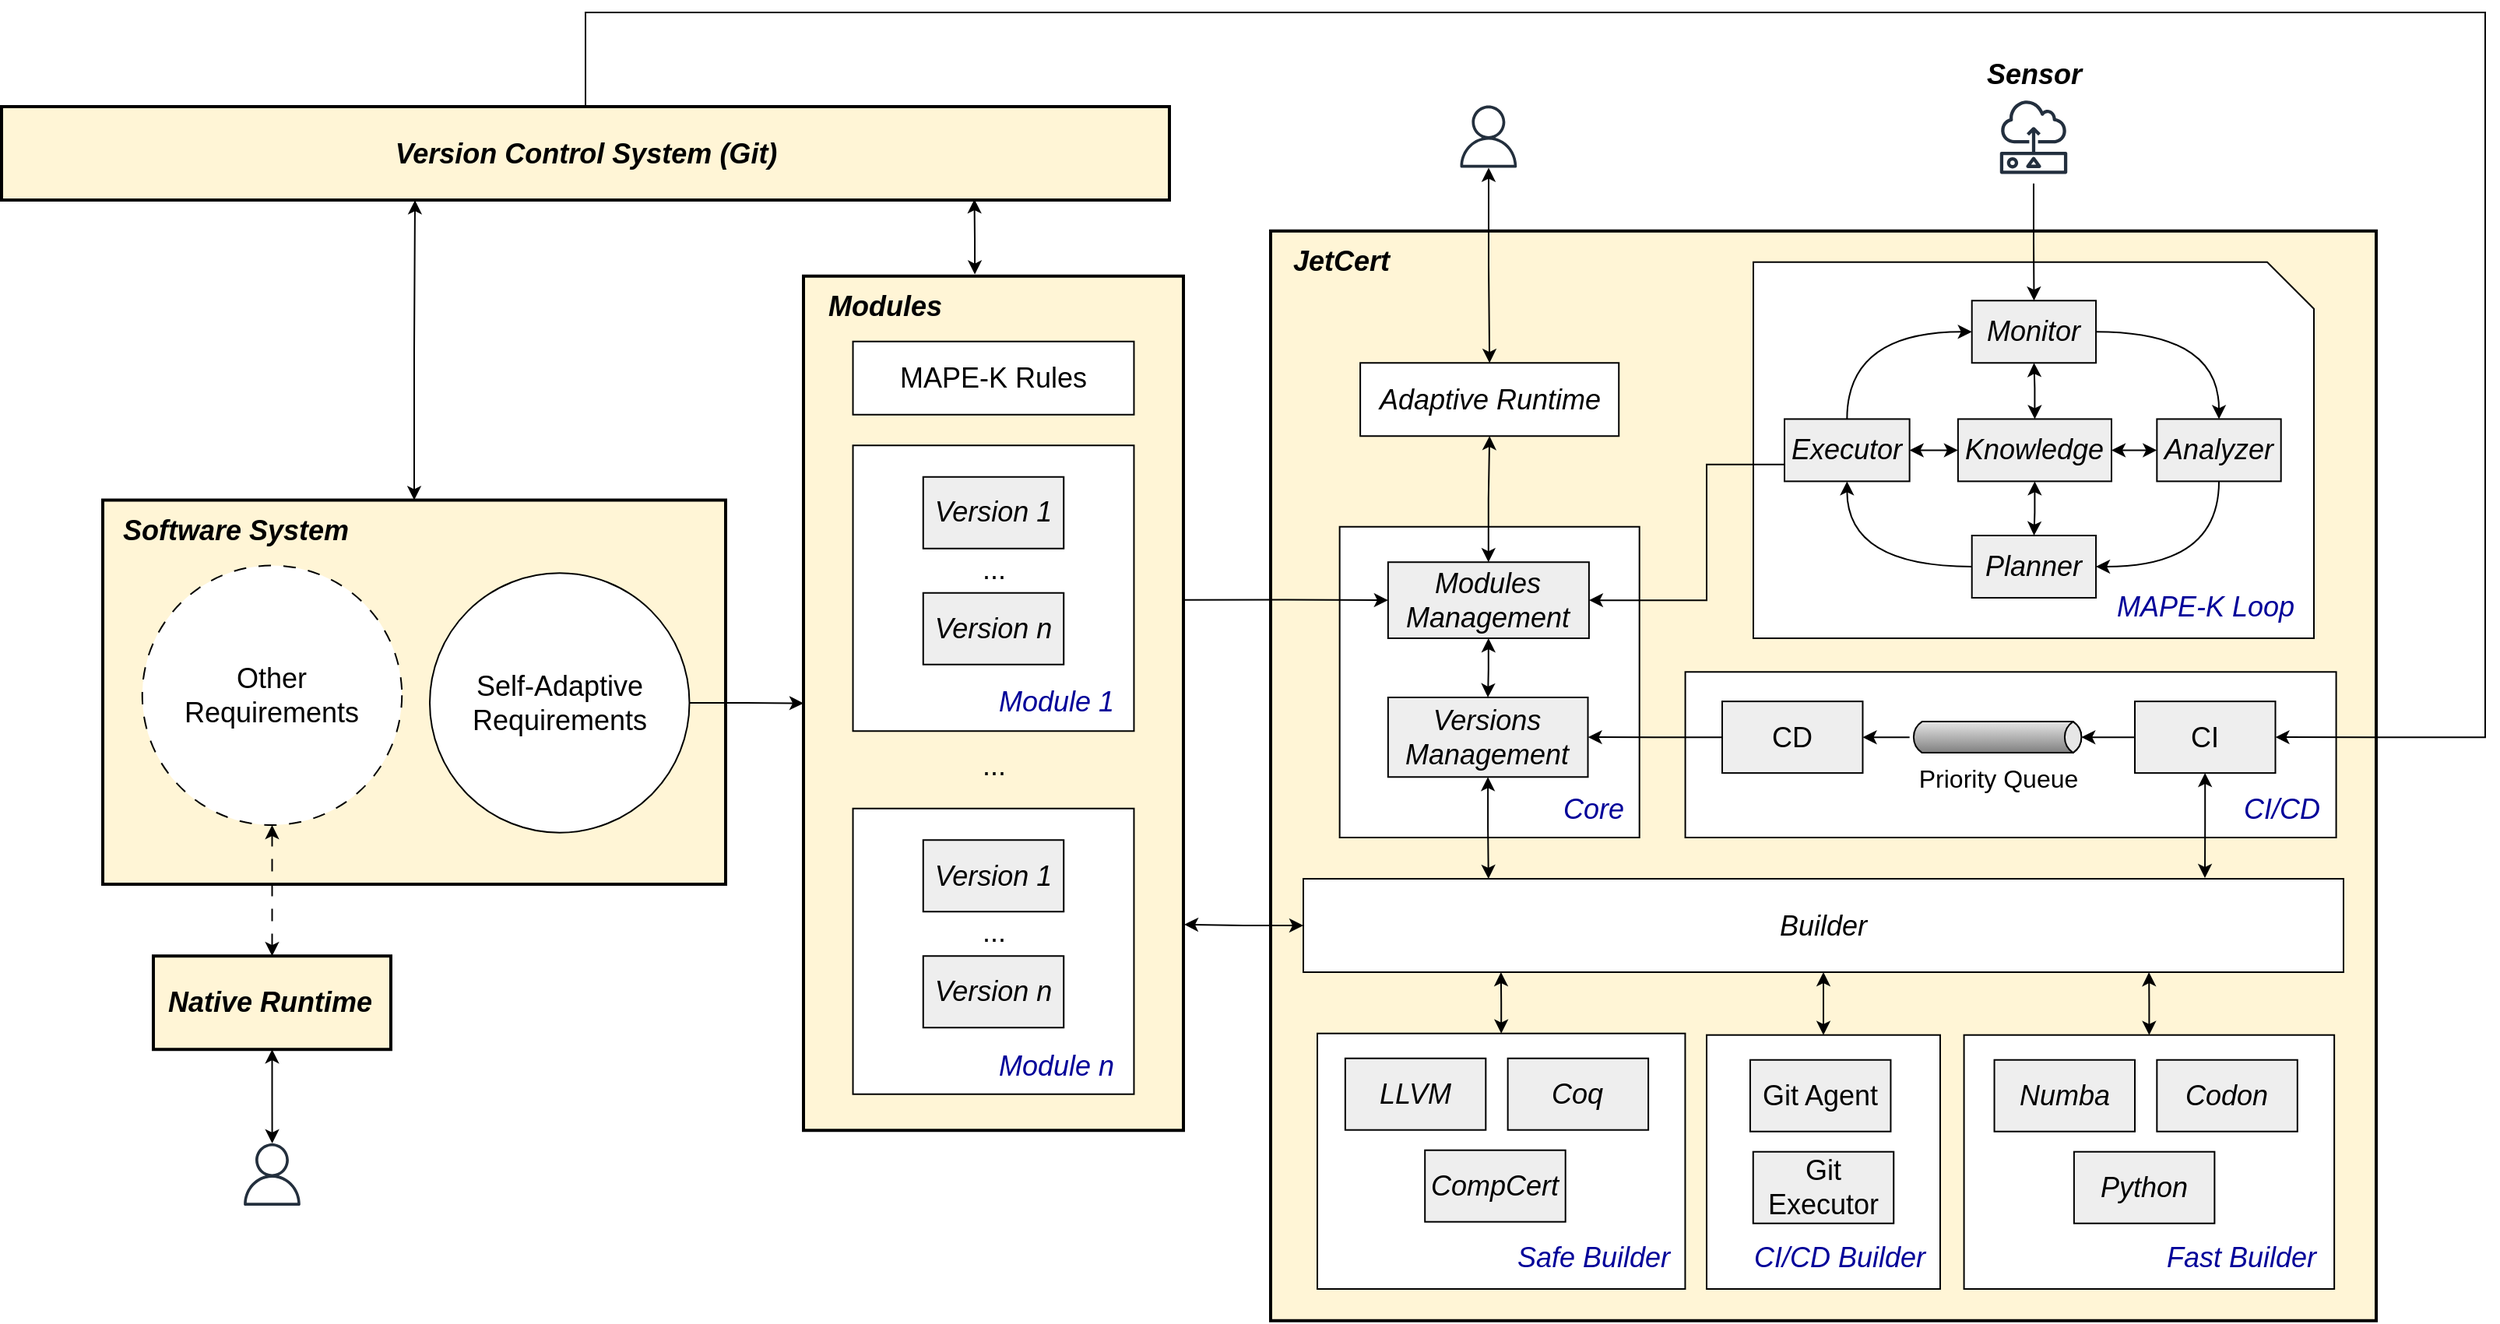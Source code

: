 <mxfile version="26.1.1">
  <diagram name="Page-1" id="ZFVRr7OpjtKKJH29cP2N">
    <mxGraphModel dx="2649" dy="2070" grid="1" gridSize="10" guides="1" tooltips="1" connect="1" arrows="1" fold="1" page="1" pageScale="1" pageWidth="850" pageHeight="1100" math="0" shadow="0">
      <root>
        <mxCell id="0" />
        <mxCell id="1" parent="0" />
        <mxCell id="7SUzxIseQcVDFoDJgZ21-4" value="" style="rounded=0;whiteSpace=wrap;html=1;strokeWidth=2;fillColor=#fff5d6;strokeColor=#000000;" parent="1" vertex="1">
          <mxGeometry x="-360" y="93.25" width="400" height="246.75" as="geometry" />
        </mxCell>
        <mxCell id="7SUzxIseQcVDFoDJgZ21-5" value="&lt;font style=&quot;font-size: 18px;&quot;&gt;&lt;b style=&quot;&quot;&gt;&lt;i style=&quot;&quot;&gt;Software System&lt;/i&gt;&lt;/b&gt;&lt;/font&gt;" style="text;html=1;align=center;verticalAlign=middle;resizable=0;points=[];autosize=1;strokeColor=none;fillColor=none;" parent="1" vertex="1">
          <mxGeometry x="-360" y="93.25" width="170" height="40" as="geometry" />
        </mxCell>
        <mxCell id="7SUzxIseQcVDFoDJgZ21-7" value="&lt;font style=&quot;font-size: 18px;&quot;&gt;Other&lt;/font&gt;&lt;div&gt;&lt;font style=&quot;font-size: 18px;&quot;&gt;Requirements&lt;/font&gt;&lt;/div&gt;" style="ellipse;whiteSpace=wrap;html=1;aspect=fixed;dashed=1;dashPattern=8 8;" parent="1" vertex="1">
          <mxGeometry x="-334.63" y="135.25" width="166.75" height="166.75" as="geometry" />
        </mxCell>
        <mxCell id="7SUzxIseQcVDFoDJgZ21-49" value="" style="rounded=0;whiteSpace=wrap;html=1;fillColor=#FFF5D6;strokeWidth=2;" parent="1" vertex="1">
          <mxGeometry x="390" y="-79.62" width="710" height="700" as="geometry" />
        </mxCell>
        <mxCell id="7SUzxIseQcVDFoDJgZ21-59" value="&lt;font style=&quot;font-size: 18px;&quot;&gt;&lt;b style=&quot;&quot;&gt;&lt;i style=&quot;&quot;&gt;JetCert&lt;/i&gt;&lt;/b&gt;&lt;/font&gt;" style="text;html=1;align=center;verticalAlign=middle;resizable=0;points=[];autosize=1;strokeColor=none;fillColor=none;" parent="1" vertex="1">
          <mxGeometry x="390" y="-79.62" width="90" height="40" as="geometry" />
        </mxCell>
        <mxCell id="7SUzxIseQcVDFoDJgZ21-210" value="&lt;font style=&quot;font-size: 18px;&quot;&gt;&lt;b style=&quot;&quot;&gt;&lt;i style=&quot;&quot;&gt;Sensor&lt;/i&gt;&lt;/b&gt;&lt;/font&gt;" style="text;html=1;align=center;verticalAlign=middle;resizable=0;points=[];autosize=1;strokeColor=none;fillColor=none;" parent="1" vertex="1">
          <mxGeometry x="840.0" y="-200" width="80" height="40" as="geometry" />
        </mxCell>
        <mxCell id="7SUzxIseQcVDFoDJgZ21-226" value="" style="rounded=0;whiteSpace=wrap;html=1;" parent="1" vertex="1">
          <mxGeometry x="434.33" y="110.38" width="192.52" height="199.62" as="geometry" />
        </mxCell>
        <mxCell id="7SUzxIseQcVDFoDJgZ21-233" value="&lt;font color=&quot;#000099&quot; style=&quot;font-size: 18px;&quot;&gt;&lt;i style=&quot;&quot;&gt;Core&lt;/i&gt;&lt;/font&gt;" style="text;html=1;align=center;verticalAlign=middle;resizable=0;points=[];autosize=1;strokeColor=none;fillColor=none;" parent="1" vertex="1">
          <mxGeometry x="566.85" y="271.62" width="60" height="40" as="geometry" />
        </mxCell>
        <mxCell id="7SUzxIseQcVDFoDJgZ21-266" value="" style="sketch=0;outlineConnect=0;fontColor=#232F3E;gradientColor=none;fillColor=#232F3D;strokeColor=none;dashed=0;verticalLabelPosition=bottom;verticalAlign=top;align=center;html=1;fontSize=12;fontStyle=0;aspect=fixed;pointerEvents=1;shape=mxgraph.aws4.user;" parent="1" vertex="1">
          <mxGeometry x="-271.26" y="506.48" width="40" height="40" as="geometry" />
        </mxCell>
        <mxCell id="cuHnVKyGFErMfmH1ZCD5-683" style="edgeStyle=orthogonalEdgeStyle;rounded=0;orthogonalLoop=1;jettySize=auto;html=1;entryX=0;entryY=0.5;entryDx=0;entryDy=0;" parent="1" source="nUs16ag-8KY5u_Jwet5G-1" target="nUs16ag-8KY5u_Jwet5G-22" edge="1">
          <mxGeometry relative="1" as="geometry" />
        </mxCell>
        <mxCell id="nUs16ag-8KY5u_Jwet5G-1" value="&lt;font style=&quot;font-size: 18px;&quot;&gt;Self-Adaptive Requirements&lt;/font&gt;" style="ellipse;whiteSpace=wrap;html=1;aspect=fixed;" parent="1" vertex="1">
          <mxGeometry x="-150" y="140.13" width="166.75" height="166.75" as="geometry" />
        </mxCell>
        <mxCell id="cuHnVKyGFErMfmH1ZCD5-678" style="edgeStyle=orthogonalEdgeStyle;rounded=0;orthogonalLoop=1;jettySize=auto;html=1;entryX=0;entryY=0.5;entryDx=0;entryDy=0;startArrow=none;startFill=0;exitX=1.001;exitY=0.379;exitDx=0;exitDy=0;exitPerimeter=0;" parent="1" source="nUs16ag-8KY5u_Jwet5G-22" target="48fDKb3yu4CFOlkJPKU8-87" edge="1">
          <mxGeometry relative="1" as="geometry">
            <mxPoint x="334" y="166" as="sourcePoint" />
          </mxGeometry>
        </mxCell>
        <mxCell id="nUs16ag-8KY5u_Jwet5G-22" value="" style="rounded=0;whiteSpace=wrap;html=1;fillColor=#FFF5D6;strokeWidth=2;" parent="1" vertex="1">
          <mxGeometry x="90" y="-50.63" width="244" height="548.75" as="geometry" />
        </mxCell>
        <mxCell id="nUs16ag-8KY5u_Jwet5G-24" value="&lt;font style=&quot;font-size: 18px;&quot;&gt;&lt;b style=&quot;&quot;&gt;&lt;i style=&quot;&quot;&gt;Modules&lt;/i&gt;&lt;/b&gt;&lt;/font&gt;" style="text;html=1;align=center;verticalAlign=middle;resizable=0;points=[];autosize=1;strokeColor=none;fillColor=none;" parent="1" vertex="1">
          <mxGeometry x="92" y="-50.63" width="100" height="40" as="geometry" />
        </mxCell>
        <mxCell id="nUs16ag-8KY5u_Jwet5G-85" value="" style="edgeStyle=orthogonalEdgeStyle;rounded=0;orthogonalLoop=1;jettySize=auto;html=1;endArrow=classic;endFill=1;startArrow=classic;startFill=1;dashed=1;dashPattern=8 8;" parent="1" source="nUs16ag-8KY5u_Jwet5G-82" target="7SUzxIseQcVDFoDJgZ21-7" edge="1">
          <mxGeometry relative="1" as="geometry" />
        </mxCell>
        <mxCell id="cuHnVKyGFErMfmH1ZCD5-583" value="" style="edgeStyle=orthogonalEdgeStyle;rounded=0;orthogonalLoop=1;jettySize=auto;html=1;startArrow=classic;startFill=1;" parent="1" source="nUs16ag-8KY5u_Jwet5G-82" target="7SUzxIseQcVDFoDJgZ21-266" edge="1">
          <mxGeometry relative="1" as="geometry" />
        </mxCell>
        <mxCell id="nUs16ag-8KY5u_Jwet5G-82" value="" style="rounded=0;whiteSpace=wrap;html=1;fillColor=#FFF5D6;strokeWidth=2;" parent="1" vertex="1">
          <mxGeometry x="-327.51" y="386.12" width="152.5" height="60" as="geometry" />
        </mxCell>
        <mxCell id="nUs16ag-8KY5u_Jwet5G-83" value="&lt;font style=&quot;font-size: 18px;&quot;&gt;&lt;b style=&quot;&quot;&gt;&lt;i style=&quot;&quot;&gt;Native Runtime&lt;/i&gt;&lt;/b&gt;&lt;/font&gt;" style="text;html=1;align=center;verticalAlign=middle;resizable=0;points=[];autosize=1;strokeColor=none;fillColor=none;" parent="1" vertex="1">
          <mxGeometry x="-327.51" y="396.12" width="150" height="40" as="geometry" />
        </mxCell>
        <mxCell id="nUs16ag-8KY5u_Jwet5G-103" value="&lt;font style=&quot;font-size: 18px;&quot;&gt;...&lt;/font&gt;" style="text;html=1;align=center;verticalAlign=middle;resizable=0;points=[];autosize=1;strokeColor=none;fillColor=none;fontSize=20;" parent="1" vertex="1">
          <mxGeometry x="192" y="243.37" width="40" height="40" as="geometry" />
        </mxCell>
        <mxCell id="nUs16ag-8KY5u_Jwet5G-108" value="" style="shape=card;whiteSpace=wrap;html=1;direction=south;" parent="1" vertex="1">
          <mxGeometry x="700" y="-59.62" width="360" height="241.62" as="geometry" />
        </mxCell>
        <mxCell id="nUs16ag-8KY5u_Jwet5G-109" value="&lt;font color=&quot;#000099&quot; style=&quot;font-size: 18px;&quot;&gt;&lt;i style=&quot;&quot;&gt;MAPE-K Loop&lt;/i&gt;&lt;/font&gt;" style="text;html=1;align=center;verticalAlign=middle;resizable=0;points=[];autosize=1;strokeColor=none;fillColor=none;" parent="1" vertex="1">
          <mxGeometry x="920" y="142" width="140" height="40" as="geometry" />
        </mxCell>
        <mxCell id="48fDKb3yu4CFOlkJPKU8-24" value="&lt;font style=&quot;font-size: 18px;&quot;&gt;MAPE-K Rules&lt;/font&gt;" style="rounded=0;whiteSpace=wrap;html=1;" parent="1" vertex="1">
          <mxGeometry x="121.77" y="-8.63" width="180.46" height="47" as="geometry" />
        </mxCell>
        <mxCell id="48fDKb3yu4CFOlkJPKU8-70" value="&lt;i&gt;&lt;font style=&quot;font-size: 18px;&quot;&gt;Adaptive Runtime&lt;/font&gt;&lt;/i&gt;" style="rounded=0;whiteSpace=wrap;html=1;" parent="1" vertex="1">
          <mxGeometry x="447.56" y="5.12" width="166.06" height="47" as="geometry" />
        </mxCell>
        <mxCell id="cuHnVKyGFErMfmH1ZCD5-595" style="edgeStyle=orthogonalEdgeStyle;rounded=0;orthogonalLoop=1;jettySize=auto;html=1;entryX=0.5;entryY=1;entryDx=0;entryDy=0;startArrow=classic;startFill=1;" parent="1" source="48fDKb3yu4CFOlkJPKU8-87" target="48fDKb3yu4CFOlkJPKU8-70" edge="1">
          <mxGeometry relative="1" as="geometry" />
        </mxCell>
        <mxCell id="cuHnVKyGFErMfmH1ZCD5-670" value="" style="edgeStyle=orthogonalEdgeStyle;rounded=0;orthogonalLoop=1;jettySize=auto;html=1;startArrow=classic;startFill=1;" parent="1" source="48fDKb3yu4CFOlkJPKU8-87" target="nEDIb4lxfnoJY1dVXAPu-24" edge="1">
          <mxGeometry relative="1" as="geometry" />
        </mxCell>
        <mxCell id="48fDKb3yu4CFOlkJPKU8-87" value="&lt;div&gt;&lt;i&gt;&lt;font style=&quot;font-size: 18px;&quot;&gt;Modules&lt;/font&gt;&lt;/i&gt;&lt;/div&gt;&lt;div&gt;&lt;i&gt;&lt;font style=&quot;font-size: 18px;&quot;&gt;Management&lt;/font&gt;&lt;/i&gt;&lt;/div&gt;" style="html=1;dropTarget=0;whiteSpace=wrap;fillColor=#EEEEEE;" parent="1" vertex="1">
          <mxGeometry x="465.43" y="133.12" width="129.02" height="48.88" as="geometry" />
        </mxCell>
        <mxCell id="48fDKb3yu4CFOlkJPKU8-105" value="" style="rounded=0;whiteSpace=wrap;html=1;" parent="1" vertex="1">
          <mxGeometry x="420" y="435.86" width="236.22" height="164.14" as="geometry" />
        </mxCell>
        <mxCell id="48fDKb3yu4CFOlkJPKU8-106" value="&lt;font color=&quot;#000099&quot; style=&quot;font-size: 18px;&quot;&gt;&lt;i style=&quot;&quot;&gt;Safe Builder&lt;/i&gt;&lt;/font&gt;" style="text;html=1;align=center;verticalAlign=middle;resizable=0;points=[];autosize=1;strokeColor=none;fillColor=none;" parent="1" vertex="1">
          <mxGeometry x="536.85" y="560.0" width="120" height="40" as="geometry" />
        </mxCell>
        <mxCell id="48fDKb3yu4CFOlkJPKU8-107" value="&lt;i&gt;&lt;font style=&quot;font-size: 18px;&quot;&gt;LLVM&lt;/font&gt;&lt;/i&gt;" style="html=1;dropTarget=0;whiteSpace=wrap;fillColor=#EEEEEE;" parent="1" vertex="1">
          <mxGeometry x="437.92" y="451.86" width="90.24" height="46" as="geometry" />
        </mxCell>
        <mxCell id="48fDKb3yu4CFOlkJPKU8-108" value="&lt;i&gt;&lt;font style=&quot;font-size: 18px;&quot;&gt;Coq&lt;/font&gt;&lt;/i&gt;" style="html=1;dropTarget=0;whiteSpace=wrap;fillColor=#EEEEEE;" parent="1" vertex="1">
          <mxGeometry x="542.32" y="451.86" width="90.24" height="46" as="geometry" />
        </mxCell>
        <mxCell id="48fDKb3yu4CFOlkJPKU8-109" value="&lt;i style=&quot;&quot;&gt;&lt;font style=&quot;font-size: 18px;&quot;&gt;CompCert&lt;/font&gt;&lt;/i&gt;" style="html=1;dropTarget=0;whiteSpace=wrap;fillColor=#EEEEEE;" parent="1" vertex="1">
          <mxGeometry x="489.1" y="510.86" width="90.24" height="46" as="geometry" />
        </mxCell>
        <mxCell id="nEDIb4lxfnoJY1dVXAPu-5" value="" style="rounded=0;whiteSpace=wrap;html=1;" parent="1" vertex="1">
          <mxGeometry x="121.77" y="291.37" width="180.46" height="183.5" as="geometry" />
        </mxCell>
        <mxCell id="nEDIb4lxfnoJY1dVXAPu-6" value="&lt;i style=&quot;&quot;&gt;&lt;font style=&quot;font-size: 18px;&quot;&gt;Version 1&lt;/font&gt;&lt;/i&gt;" style="html=1;dropTarget=0;whiteSpace=wrap;fillColor=#EEEEEE;" parent="1" vertex="1">
          <mxGeometry x="166.88" y="311.62" width="90.24" height="46" as="geometry" />
        </mxCell>
        <mxCell id="nEDIb4lxfnoJY1dVXAPu-7" value="&lt;i&gt;&lt;font style=&quot;font-size: 18px;&quot;&gt;Version n&lt;/font&gt;&lt;/i&gt;" style="html=1;dropTarget=0;whiteSpace=wrap;fillColor=#EEEEEE;" parent="1" vertex="1">
          <mxGeometry x="166.88" y="386.12" width="90.24" height="46" as="geometry" />
        </mxCell>
        <mxCell id="nEDIb4lxfnoJY1dVXAPu-8" value="&lt;font color=&quot;#000099&quot; style=&quot;font-size: 18px;&quot;&gt;&lt;i style=&quot;&quot;&gt;Module n&lt;/i&gt;&lt;/font&gt;" style="text;html=1;align=center;verticalAlign=middle;resizable=0;points=[];autosize=1;strokeColor=none;fillColor=none;" parent="1" vertex="1">
          <mxGeometry x="202.23" y="436.62" width="100" height="40" as="geometry" />
        </mxCell>
        <mxCell id="nEDIb4lxfnoJY1dVXAPu-9" value="&lt;font style=&quot;font-size: 18px;&quot;&gt;...&lt;/font&gt;" style="text;html=1;align=center;verticalAlign=middle;resizable=0;points=[];autosize=1;strokeColor=none;fillColor=none;fontSize=12;" parent="1" vertex="1">
          <mxGeometry x="192" y="351.12" width="40" height="40" as="geometry" />
        </mxCell>
        <mxCell id="uYgIdLtesfDMeBB8Bdk7-46" value="" style="edgeStyle=orthogonalEdgeStyle;rounded=0;orthogonalLoop=1;jettySize=auto;html=1;" parent="1" source="nEDIb4lxfnoJY1dVXAPu-12" target="uYgIdLtesfDMeBB8Bdk7-38" edge="1">
          <mxGeometry relative="1" as="geometry" />
        </mxCell>
        <mxCell id="nEDIb4lxfnoJY1dVXAPu-12" value="" style="sketch=0;outlineConnect=0;fontColor=#232F3E;gradientColor=none;strokeColor=#232F3E;fillColor=#ffffff;dashed=0;verticalLabelPosition=bottom;verticalAlign=top;align=center;html=1;fontSize=12;fontStyle=0;aspect=fixed;shape=mxgraph.aws4.resourceIcon;resIcon=mxgraph.aws4.sensor;" parent="1" vertex="1">
          <mxGeometry x="850.0" y="-170.25" width="60" height="60" as="geometry" />
        </mxCell>
        <mxCell id="nEDIb4lxfnoJY1dVXAPu-17" value="" style="rounded=0;whiteSpace=wrap;html=1;" parent="1" vertex="1">
          <mxGeometry x="835.29" y="436.86" width="237.78" height="163.14" as="geometry" />
        </mxCell>
        <mxCell id="nEDIb4lxfnoJY1dVXAPu-18" value="&lt;font color=&quot;#000099&quot; style=&quot;font-size: 18px;&quot;&gt;&lt;i style=&quot;&quot;&gt;Fast Builder&lt;/i&gt;&lt;/font&gt;" style="text;html=1;align=center;verticalAlign=middle;resizable=0;points=[];autosize=1;strokeColor=none;fillColor=none;" parent="1" vertex="1">
          <mxGeometry x="953.07" y="560.0" width="120" height="40" as="geometry" />
        </mxCell>
        <mxCell id="nEDIb4lxfnoJY1dVXAPu-19" value="&lt;i&gt;&lt;font style=&quot;font-size: 18px;&quot;&gt;Numba&lt;/font&gt;&lt;/i&gt;" style="html=1;dropTarget=0;whiteSpace=wrap;fillColor=#EEEEEE;" parent="1" vertex="1">
          <mxGeometry x="854.77" y="452.86" width="90.24" height="46" as="geometry" />
        </mxCell>
        <mxCell id="nEDIb4lxfnoJY1dVXAPu-20" value="&lt;i&gt;&lt;font style=&quot;font-size: 18px;&quot;&gt;Codon&lt;/font&gt;&lt;/i&gt;" style="html=1;dropTarget=0;whiteSpace=wrap;fillColor=#EEEEEE;" parent="1" vertex="1">
          <mxGeometry x="959.17" y="452.86" width="90.24" height="46" as="geometry" />
        </mxCell>
        <mxCell id="nEDIb4lxfnoJY1dVXAPu-21" value="&lt;i style=&quot;&quot;&gt;&lt;font style=&quot;font-size: 18px;&quot;&gt;Python&lt;/font&gt;&lt;/i&gt;" style="html=1;dropTarget=0;whiteSpace=wrap;fillColor=#EEEEEE;" parent="1" vertex="1">
          <mxGeometry x="905.95" y="511.86" width="90.24" height="46" as="geometry" />
        </mxCell>
        <mxCell id="nEDIb4lxfnoJY1dVXAPu-24" value="&lt;i&gt;&lt;font style=&quot;font-size: 18px;&quot;&gt;Versions Management&lt;/font&gt;&lt;/i&gt;" style="html=1;dropTarget=0;whiteSpace=wrap;fillColor=#EEEEEE;" parent="1" vertex="1">
          <mxGeometry x="465.43" y="220" width="128.33" height="51.13" as="geometry" />
        </mxCell>
        <mxCell id="nEDIb4lxfnoJY1dVXAPu-30" value="" style="rounded=0;whiteSpace=wrap;html=1;fillColor=#FFF5D6;strokeWidth=2;" parent="1" vertex="1">
          <mxGeometry x="-425" y="-159.5" width="750" height="60" as="geometry" />
        </mxCell>
        <mxCell id="nEDIb4lxfnoJY1dVXAPu-31" value="&lt;font style=&quot;font-size: 18px;&quot;&gt;&lt;b style=&quot;&quot;&gt;&lt;i style=&quot;&quot;&gt;Version Control System (Git)&lt;/i&gt;&lt;/b&gt;&lt;/font&gt;" style="text;html=1;align=center;verticalAlign=middle;resizable=0;points=[];autosize=1;strokeColor=none;fillColor=none;" parent="1" vertex="1">
          <mxGeometry x="-185" y="-149.5" width="270" height="40" as="geometry" />
        </mxCell>
        <mxCell id="nEDIb4lxfnoJY1dVXAPu-48" value="" style="rounded=0;whiteSpace=wrap;html=1;" parent="1" vertex="1">
          <mxGeometry x="656.29" y="203.63" width="418" height="106.37" as="geometry" />
        </mxCell>
        <mxCell id="nEDIb4lxfnoJY1dVXAPu-49" value="&lt;font color=&quot;#000099&quot; style=&quot;font-size: 18px;&quot;&gt;&lt;i style=&quot;&quot;&gt;CI/CD&lt;/i&gt;&lt;/font&gt;" style="text;html=1;align=center;verticalAlign=middle;resizable=0;points=[];autosize=1;strokeColor=none;fillColor=none;" parent="1" vertex="1">
          <mxGeometry x="1004.29" y="271.62" width="70" height="40" as="geometry" />
        </mxCell>
        <mxCell id="cuHnVKyGFErMfmH1ZCD5-619" value="" style="edgeStyle=orthogonalEdgeStyle;rounded=0;orthogonalLoop=1;jettySize=auto;html=1;entryX=1;entryY=0.5;entryDx=-2.7;entryDy=0;entryPerimeter=0;" parent="1" source="nEDIb4lxfnoJY1dVXAPu-50" target="cuHnVKyGFErMfmH1ZCD5-159" edge="1">
          <mxGeometry relative="1" as="geometry" />
        </mxCell>
        <mxCell id="rddKqeAZhJWC41xzo29c-6" style="edgeStyle=orthogonalEdgeStyle;rounded=0;orthogonalLoop=1;jettySize=auto;html=1;entryX=0.5;entryY=0;entryDx=0;entryDy=0;exitX=1;exitY=0.5;exitDx=0;exitDy=0;startArrow=classic;startFill=1;endArrow=none;endFill=0;" parent="1" source="nEDIb4lxfnoJY1dVXAPu-50" target="nEDIb4lxfnoJY1dVXAPu-30" edge="1">
          <mxGeometry relative="1" as="geometry">
            <Array as="points">
              <mxPoint x="1170" y="246" />
              <mxPoint x="1170" y="-220" />
              <mxPoint x="-50" y="-220" />
            </Array>
          </mxGeometry>
        </mxCell>
        <mxCell id="nEDIb4lxfnoJY1dVXAPu-50" value="&lt;font style=&quot;font-size: 18px;&quot;&gt;CI&lt;/font&gt;" style="html=1;dropTarget=0;whiteSpace=wrap;fillColor=#EEEEEE;" parent="1" vertex="1">
          <mxGeometry x="945.01" y="222.56" width="90.24" height="46" as="geometry" />
        </mxCell>
        <mxCell id="nEDIb4lxfnoJY1dVXAPu-53" value="&lt;i&gt;&lt;font style=&quot;font-size: 18px;&quot;&gt;Builder&lt;/font&gt;&lt;/i&gt;" style="rounded=0;whiteSpace=wrap;html=1;" parent="1" vertex="1">
          <mxGeometry x="411" y="336.5" width="668" height="60" as="geometry" />
        </mxCell>
        <mxCell id="cuHnVKyGFErMfmH1ZCD5-159" value="&lt;font style=&quot;font-size: 16px;&quot;&gt;Priority Queue&lt;/font&gt;" style="strokeWidth=1;outlineConnect=0;dashed=0;align=center;html=1;fontSize=8;shape=mxgraph.eip.messageChannel;verticalLabelPosition=bottom;labelBackgroundColor=#ffffff;verticalAlign=top;" parent="1" vertex="1">
          <mxGeometry x="800.32" y="235.56" width="113" height="20" as="geometry" />
        </mxCell>
        <mxCell id="cuHnVKyGFErMfmH1ZCD5-525" value="" style="edgeStyle=orthogonalEdgeStyle;rounded=0;orthogonalLoop=1;jettySize=auto;html=1;" parent="1" source="cuHnVKyGFErMfmH1ZCD5-460" target="nEDIb4lxfnoJY1dVXAPu-24" edge="1">
          <mxGeometry relative="1" as="geometry" />
        </mxCell>
        <mxCell id="cuHnVKyGFErMfmH1ZCD5-620" value="" style="edgeStyle=orthogonalEdgeStyle;rounded=0;orthogonalLoop=1;jettySize=auto;html=1;endArrow=none;endFill=0;startArrow=classic;startFill=1;" parent="1" source="cuHnVKyGFErMfmH1ZCD5-460" target="cuHnVKyGFErMfmH1ZCD5-159" edge="1">
          <mxGeometry relative="1" as="geometry" />
        </mxCell>
        <mxCell id="cuHnVKyGFErMfmH1ZCD5-460" value="&lt;font style=&quot;font-size: 18px;&quot;&gt;CD&lt;/font&gt;" style="html=1;dropTarget=0;whiteSpace=wrap;fillColor=#EEEEEE;" parent="1" vertex="1">
          <mxGeometry x="680.0" y="222.56" width="90.24" height="46" as="geometry" />
        </mxCell>
        <mxCell id="cuHnVKyGFErMfmH1ZCD5-608" style="edgeStyle=orthogonalEdgeStyle;rounded=0;orthogonalLoop=1;jettySize=auto;html=1;entryX=0.5;entryY=0;entryDx=0;entryDy=0;startArrow=classic;startFill=1;" parent="1" source="cuHnVKyGFErMfmH1ZCD5-584" target="48fDKb3yu4CFOlkJPKU8-70" edge="1">
          <mxGeometry relative="1" as="geometry" />
        </mxCell>
        <mxCell id="cuHnVKyGFErMfmH1ZCD5-584" value="" style="sketch=0;outlineConnect=0;fontColor=#232F3E;gradientColor=none;fillColor=#232F3D;strokeColor=none;dashed=0;verticalLabelPosition=bottom;verticalAlign=top;align=center;html=1;fontSize=12;fontStyle=0;aspect=fixed;pointerEvents=1;shape=mxgraph.aws4.user;" parent="1" vertex="1">
          <mxGeometry x="509.94" y="-160.25" width="40" height="40" as="geometry" />
        </mxCell>
        <mxCell id="cuHnVKyGFErMfmH1ZCD5-585" value="" style="rounded=0;whiteSpace=wrap;html=1;" parent="1" vertex="1">
          <mxGeometry x="670" y="436.86" width="150" height="163.14" as="geometry" />
        </mxCell>
        <mxCell id="cuHnVKyGFErMfmH1ZCD5-586" value="&lt;font style=&quot;font-size: 18px;&quot; color=&quot;#000099&quot;&gt;&lt;i style=&quot;&quot;&gt;CI/CD Builder&lt;/i&gt;&lt;/font&gt;" style="text;html=1;align=center;verticalAlign=middle;resizable=0;points=[];autosize=1;strokeColor=none;fillColor=none;" parent="1" vertex="1">
          <mxGeometry x="690" y="560.0" width="130" height="40" as="geometry" />
        </mxCell>
        <mxCell id="cuHnVKyGFErMfmH1ZCD5-587" value="&lt;font style=&quot;font-size: 18px;&quot;&gt;Git Agent&lt;/font&gt;" style="html=1;dropTarget=0;whiteSpace=wrap;fillColor=#EEEEEE;" parent="1" vertex="1">
          <mxGeometry x="697.98" y="452.86" width="90.24" height="46" as="geometry" />
        </mxCell>
        <mxCell id="cuHnVKyGFErMfmH1ZCD5-589" value="&lt;font style=&quot;font-size: 18px;&quot;&gt;Git Executor&lt;/font&gt;" style="html=1;dropTarget=0;whiteSpace=wrap;fillColor=#EEEEEE;" parent="1" vertex="1">
          <mxGeometry x="699.88" y="511.86" width="90.24" height="46" as="geometry" />
        </mxCell>
        <mxCell id="cuHnVKyGFErMfmH1ZCD5-663" style="edgeStyle=orthogonalEdgeStyle;rounded=0;orthogonalLoop=1;jettySize=auto;html=1;entryX=0.5;entryY=1;entryDx=0;entryDy=0;startArrow=classic;startFill=1;" parent="1" source="cuHnVKyGFErMfmH1ZCD5-585" target="nEDIb4lxfnoJY1dVXAPu-53" edge="1">
          <mxGeometry relative="1" as="geometry" />
        </mxCell>
        <mxCell id="cuHnVKyGFErMfmH1ZCD5-666" style="edgeStyle=orthogonalEdgeStyle;rounded=0;orthogonalLoop=1;jettySize=auto;html=1;entryX=0.178;entryY=0;entryDx=0;entryDy=0;entryPerimeter=0;startArrow=classic;startFill=1;" parent="1" source="nEDIb4lxfnoJY1dVXAPu-24" target="nEDIb4lxfnoJY1dVXAPu-53" edge="1">
          <mxGeometry relative="1" as="geometry" />
        </mxCell>
        <mxCell id="cuHnVKyGFErMfmH1ZCD5-669" style="edgeStyle=orthogonalEdgeStyle;rounded=0;orthogonalLoop=1;jettySize=auto;html=1;startArrow=classic;startFill=1;" parent="1" source="nEDIb4lxfnoJY1dVXAPu-50" edge="1">
          <mxGeometry relative="1" as="geometry">
            <mxPoint x="990" y="336" as="targetPoint" />
          </mxGeometry>
        </mxCell>
        <mxCell id="cuHnVKyGFErMfmH1ZCD5-686" style="edgeStyle=orthogonalEdgeStyle;rounded=0;orthogonalLoop=1;jettySize=auto;html=1;startArrow=classic;startFill=1;entryX=1.002;entryY=0.759;entryDx=0;entryDy=0;entryPerimeter=0;" parent="1" source="nEDIb4lxfnoJY1dVXAPu-53" target="nUs16ag-8KY5u_Jwet5G-22" edge="1">
          <mxGeometry relative="1" as="geometry">
            <mxPoint x="340" y="366" as="targetPoint" />
          </mxGeometry>
        </mxCell>
        <mxCell id="cuHnVKyGFErMfmH1ZCD5-695" style="edgeStyle=orthogonalEdgeStyle;rounded=0;orthogonalLoop=1;jettySize=auto;html=1;entryX=0.833;entryY=0.992;entryDx=0;entryDy=0;entryPerimeter=0;startArrow=classic;startFill=1;exitX=0.451;exitY=-0.002;exitDx=0;exitDy=0;exitPerimeter=0;" parent="1" source="nUs16ag-8KY5u_Jwet5G-22" target="nEDIb4lxfnoJY1dVXAPu-30" edge="1">
          <mxGeometry relative="1" as="geometry" />
        </mxCell>
        <mxCell id="uYgIdLtesfDMeBB8Bdk7-35" value="" style="edgeStyle=orthogonalEdgeStyle;rounded=0;orthogonalLoop=1;jettySize=auto;html=1;startArrow=classic;startFill=1;" parent="1" source="uYgIdLtesfDMeBB8Bdk7-29" target="uYgIdLtesfDMeBB8Bdk7-33" edge="1">
          <mxGeometry relative="1" as="geometry" />
        </mxCell>
        <mxCell id="uYgIdLtesfDMeBB8Bdk7-37" value="" style="edgeStyle=orthogonalEdgeStyle;rounded=0;orthogonalLoop=1;jettySize=auto;html=1;startArrow=classic;startFill=1;" parent="1" source="uYgIdLtesfDMeBB8Bdk7-29" target="uYgIdLtesfDMeBB8Bdk7-36" edge="1">
          <mxGeometry relative="1" as="geometry" />
        </mxCell>
        <mxCell id="uYgIdLtesfDMeBB8Bdk7-39" value="" style="edgeStyle=orthogonalEdgeStyle;rounded=0;orthogonalLoop=1;jettySize=auto;html=1;startArrow=classic;startFill=1;" parent="1" source="uYgIdLtesfDMeBB8Bdk7-29" target="uYgIdLtesfDMeBB8Bdk7-38" edge="1">
          <mxGeometry relative="1" as="geometry" />
        </mxCell>
        <mxCell id="uYgIdLtesfDMeBB8Bdk7-41" value="" style="edgeStyle=orthogonalEdgeStyle;rounded=0;orthogonalLoop=1;jettySize=auto;html=1;startArrow=classic;startFill=1;" parent="1" source="uYgIdLtesfDMeBB8Bdk7-29" target="uYgIdLtesfDMeBB8Bdk7-40" edge="1">
          <mxGeometry relative="1" as="geometry" />
        </mxCell>
        <mxCell id="uYgIdLtesfDMeBB8Bdk7-29" value="&lt;i&gt;&lt;font style=&quot;font-size: 18px;&quot;&gt;Knowledge&lt;/font&gt;&lt;/i&gt;" style="html=1;dropTarget=0;whiteSpace=wrap;fillColor=#EEEEEE;" parent="1" vertex="1">
          <mxGeometry x="831.44" y="41.19" width="98.56" height="40" as="geometry" />
        </mxCell>
        <mxCell id="uYgIdLtesfDMeBB8Bdk7-43" style="edgeStyle=orthogonalEdgeStyle;rounded=0;orthogonalLoop=1;jettySize=auto;html=1;entryX=1;entryY=0.5;entryDx=0;entryDy=0;exitX=0.5;exitY=1;exitDx=0;exitDy=0;curved=1;" parent="1" source="uYgIdLtesfDMeBB8Bdk7-33" target="uYgIdLtesfDMeBB8Bdk7-40" edge="1">
          <mxGeometry relative="1" as="geometry" />
        </mxCell>
        <mxCell id="uYgIdLtesfDMeBB8Bdk7-33" value="&lt;i&gt;&lt;font style=&quot;font-size: 18px;&quot;&gt;Analyzer&lt;/font&gt;&lt;/i&gt;" style="html=1;dropTarget=0;whiteSpace=wrap;fillColor=#EEEEEE;" parent="1" vertex="1">
          <mxGeometry x="959.17" y="41.19" width="79.68" height="40" as="geometry" />
        </mxCell>
        <mxCell id="uYgIdLtesfDMeBB8Bdk7-45" style="edgeStyle=orthogonalEdgeStyle;rounded=0;orthogonalLoop=1;jettySize=auto;html=1;entryX=0;entryY=0.5;entryDx=0;entryDy=0;exitX=0.5;exitY=0;exitDx=0;exitDy=0;curved=1;" parent="1" source="uYgIdLtesfDMeBB8Bdk7-36" target="uYgIdLtesfDMeBB8Bdk7-38" edge="1">
          <mxGeometry relative="1" as="geometry" />
        </mxCell>
        <mxCell id="uYgIdLtesfDMeBB8Bdk7-48" style="edgeStyle=orthogonalEdgeStyle;rounded=0;orthogonalLoop=1;jettySize=auto;html=1;entryX=1;entryY=0.5;entryDx=0;entryDy=0;exitX=0;exitY=0.5;exitDx=0;exitDy=0;" parent="1" source="uYgIdLtesfDMeBB8Bdk7-36" target="48fDKb3yu4CFOlkJPKU8-87" edge="1">
          <mxGeometry relative="1" as="geometry">
            <Array as="points">
              <mxPoint x="730" y="70.38" />
              <mxPoint x="670" y="70.38" />
              <mxPoint x="670" y="164.38" />
            </Array>
          </mxGeometry>
        </mxCell>
        <mxCell id="uYgIdLtesfDMeBB8Bdk7-36" value="&lt;i&gt;&lt;font style=&quot;font-size: 18px;&quot;&gt;Executor&lt;/font&gt;&lt;/i&gt;" style="html=1;dropTarget=0;whiteSpace=wrap;fillColor=#EEEEEE;" parent="1" vertex="1">
          <mxGeometry x="720" y="41.19" width="80.32" height="40" as="geometry" />
        </mxCell>
        <mxCell id="uYgIdLtesfDMeBB8Bdk7-42" style="edgeStyle=orthogonalEdgeStyle;rounded=0;orthogonalLoop=1;jettySize=auto;html=1;entryX=0.5;entryY=0;entryDx=0;entryDy=0;curved=1;" parent="1" source="uYgIdLtesfDMeBB8Bdk7-38" target="uYgIdLtesfDMeBB8Bdk7-33" edge="1">
          <mxGeometry relative="1" as="geometry" />
        </mxCell>
        <mxCell id="uYgIdLtesfDMeBB8Bdk7-38" value="&lt;i&gt;&lt;font style=&quot;font-size: 18px;&quot;&gt;Monitor&lt;/font&gt;&lt;/i&gt;" style="html=1;dropTarget=0;whiteSpace=wrap;fillColor=#EEEEEE;" parent="1" vertex="1">
          <mxGeometry x="840.35" y="-34.88" width="79.68" height="40" as="geometry" />
        </mxCell>
        <mxCell id="uYgIdLtesfDMeBB8Bdk7-44" style="edgeStyle=orthogonalEdgeStyle;rounded=0;orthogonalLoop=1;jettySize=auto;html=1;entryX=0.5;entryY=1;entryDx=0;entryDy=0;curved=1;" parent="1" source="uYgIdLtesfDMeBB8Bdk7-40" target="uYgIdLtesfDMeBB8Bdk7-36" edge="1">
          <mxGeometry relative="1" as="geometry" />
        </mxCell>
        <mxCell id="uYgIdLtesfDMeBB8Bdk7-40" value="&lt;i&gt;&lt;font style=&quot;font-size: 18px;&quot;&gt;Planner&lt;/font&gt;&lt;/i&gt;" style="html=1;dropTarget=0;whiteSpace=wrap;fillColor=#EEEEEE;" parent="1" vertex="1">
          <mxGeometry x="840.35" y="116" width="79.68" height="40" as="geometry" />
        </mxCell>
        <mxCell id="uYgIdLtesfDMeBB8Bdk7-49" style="edgeStyle=orthogonalEdgeStyle;rounded=0;orthogonalLoop=1;jettySize=auto;html=1;entryX=0.354;entryY=1.002;entryDx=0;entryDy=0;entryPerimeter=0;startArrow=classic;startFill=1;exitX=0.5;exitY=0;exitDx=0;exitDy=0;" parent="1" source="7SUzxIseQcVDFoDJgZ21-4" target="nEDIb4lxfnoJY1dVXAPu-30" edge="1">
          <mxGeometry relative="1" as="geometry">
            <mxPoint x="-180" y="80" as="sourcePoint" />
          </mxGeometry>
        </mxCell>
        <mxCell id="l9fzqsXlDrD6J3GW5YZh-1" value="" style="rounded=0;whiteSpace=wrap;html=1;" vertex="1" parent="1">
          <mxGeometry x="121.77" y="58.12" width="180.46" height="183.5" as="geometry" />
        </mxCell>
        <mxCell id="l9fzqsXlDrD6J3GW5YZh-2" value="&lt;i style=&quot;&quot;&gt;&lt;font style=&quot;font-size: 18px;&quot;&gt;Version 1&lt;/font&gt;&lt;/i&gt;" style="html=1;dropTarget=0;whiteSpace=wrap;fillColor=#EEEEEE;" vertex="1" parent="1">
          <mxGeometry x="166.88" y="78.37" width="90.24" height="46" as="geometry" />
        </mxCell>
        <mxCell id="l9fzqsXlDrD6J3GW5YZh-3" value="&lt;i&gt;&lt;font style=&quot;font-size: 18px;&quot;&gt;Version n&lt;/font&gt;&lt;/i&gt;" style="html=1;dropTarget=0;whiteSpace=wrap;fillColor=#EEEEEE;" vertex="1" parent="1">
          <mxGeometry x="166.88" y="152.87" width="90.24" height="46" as="geometry" />
        </mxCell>
        <mxCell id="l9fzqsXlDrD6J3GW5YZh-4" value="&lt;font color=&quot;#000099&quot; style=&quot;font-size: 18px;&quot;&gt;&lt;i style=&quot;&quot;&gt;Module 1&lt;/i&gt;&lt;/font&gt;" style="text;html=1;align=center;verticalAlign=middle;resizable=0;points=[];autosize=1;strokeColor=none;fillColor=none;" vertex="1" parent="1">
          <mxGeometry x="202.23" y="203.37" width="100" height="40" as="geometry" />
        </mxCell>
        <mxCell id="l9fzqsXlDrD6J3GW5YZh-5" value="&lt;font style=&quot;font-size: 18px;&quot;&gt;...&lt;/font&gt;" style="text;html=1;align=center;verticalAlign=middle;resizable=0;points=[];autosize=1;strokeColor=none;fillColor=none;fontSize=12;" vertex="1" parent="1">
          <mxGeometry x="192" y="117.87" width="40" height="40" as="geometry" />
        </mxCell>
        <mxCell id="l9fzqsXlDrD6J3GW5YZh-7" style="edgeStyle=orthogonalEdgeStyle;rounded=0;orthogonalLoop=1;jettySize=auto;html=1;entryX=0.19;entryY=1;entryDx=0;entryDy=0;entryPerimeter=0;startArrow=classic;startFill=1;" edge="1" parent="1" source="48fDKb3yu4CFOlkJPKU8-105" target="nEDIb4lxfnoJY1dVXAPu-53">
          <mxGeometry relative="1" as="geometry">
            <mxPoint x="530" y="400.38" as="targetPoint" />
          </mxGeometry>
        </mxCell>
        <mxCell id="l9fzqsXlDrD6J3GW5YZh-8" style="edgeStyle=orthogonalEdgeStyle;rounded=0;orthogonalLoop=1;jettySize=auto;html=1;entryX=0.813;entryY=1.001;entryDx=0;entryDy=0;entryPerimeter=0;startArrow=classic;startFill=1;" edge="1" parent="1" source="nEDIb4lxfnoJY1dVXAPu-17" target="nEDIb4lxfnoJY1dVXAPu-53">
          <mxGeometry relative="1" as="geometry" />
        </mxCell>
      </root>
    </mxGraphModel>
  </diagram>
</mxfile>

